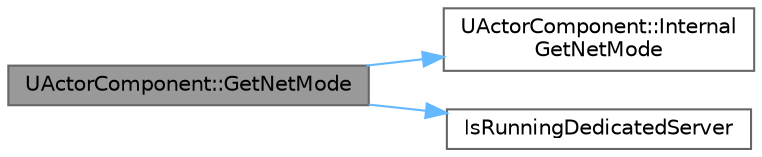 digraph "UActorComponent::GetNetMode"
{
 // INTERACTIVE_SVG=YES
 // LATEX_PDF_SIZE
  bgcolor="transparent";
  edge [fontname=Helvetica,fontsize=10,labelfontname=Helvetica,labelfontsize=10];
  node [fontname=Helvetica,fontsize=10,shape=box,height=0.2,width=0.4];
  rankdir="LR";
  Node1 [id="Node000001",label="UActorComponent::GetNetMode",height=0.2,width=0.4,color="gray40", fillcolor="grey60", style="filled", fontcolor="black",tooltip="Get the network mode (dedicated server, client, standalone, etc) for this component."];
  Node1 -> Node2 [id="edge1_Node000001_Node000002",color="steelblue1",style="solid",tooltip=" "];
  Node2 [id="Node000002",label="UActorComponent::Internal\lGetNetMode",height=0.2,width=0.4,color="grey40", fillcolor="white", style="filled",URL="$df/db5/classUActorComponent.html#a924d40153218950e77321cce00dea19b",tooltip="Private version without inlining that does not check Dedicated server build flags (which should alrea..."];
  Node1 -> Node3 [id="edge2_Node000001_Node000003",color="steelblue1",style="solid",tooltip=" "];
  Node3 [id="Node000003",label="IsRunningDedicatedServer",height=0.2,width=0.4,color="grey40", fillcolor="white", style="filled",URL="$d8/d97/CoreMisc_8h.html#a3ee85cf40144be11bf7291ef1dacbb18",tooltip="Check to see if this executable was launched as a dedicated server process and should not load client..."];
}
